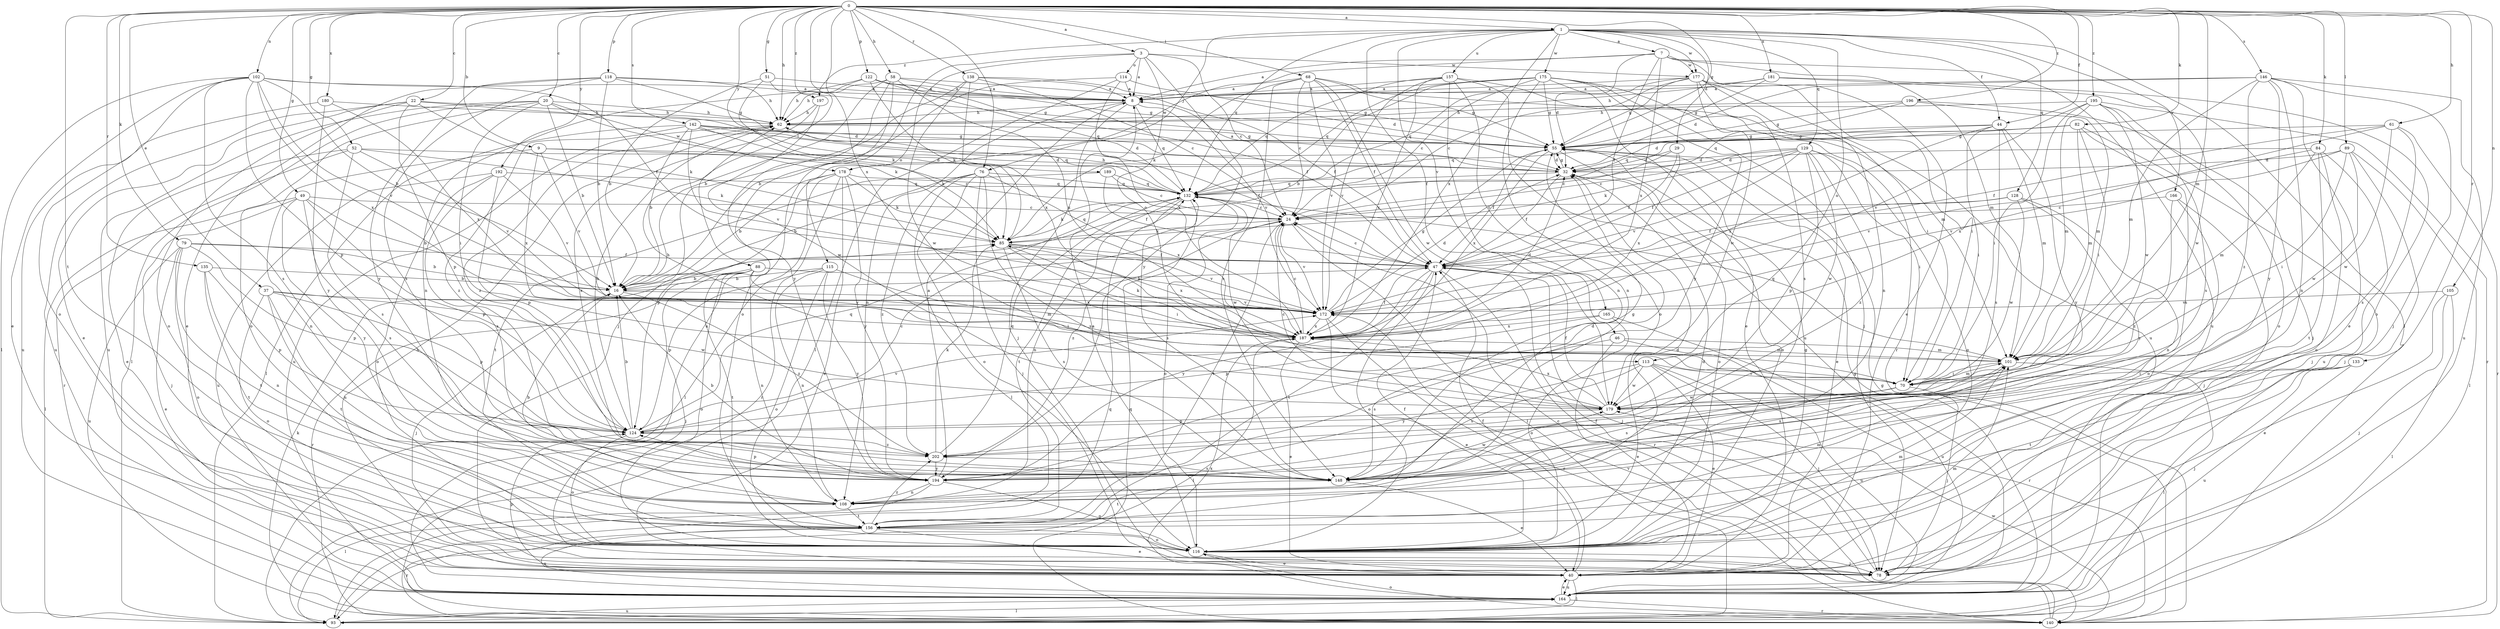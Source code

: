 strict digraph  {
0;
1;
3;
7;
8;
9;
16;
20;
22;
24;
29;
32;
37;
40;
44;
46;
47;
49;
51;
52;
55;
58;
61;
62;
68;
70;
76;
78;
79;
82;
84;
85;
88;
89;
93;
101;
102;
105;
108;
113;
114;
115;
116;
118;
122;
124;
128;
129;
132;
133;
135;
138;
140;
142;
146;
148;
156;
157;
164;
165;
166;
172;
175;
177;
178;
179;
180;
181;
187;
189;
192;
194;
195;
196;
197;
202;
0 -> 1  [label=a];
0 -> 3  [label=a];
0 -> 9  [label=b];
0 -> 20  [label=c];
0 -> 22  [label=c];
0 -> 37  [label=e];
0 -> 44  [label=f];
0 -> 49  [label=g];
0 -> 51  [label=g];
0 -> 52  [label=g];
0 -> 55  [label=g];
0 -> 58  [label=h];
0 -> 61  [label=h];
0 -> 62  [label=h];
0 -> 68  [label=i];
0 -> 76  [label=j];
0 -> 79  [label=k];
0 -> 82  [label=k];
0 -> 84  [label=k];
0 -> 88  [label=l];
0 -> 89  [label=l];
0 -> 101  [label=m];
0 -> 102  [label=n];
0 -> 105  [label=n];
0 -> 118  [label=p];
0 -> 122  [label=p];
0 -> 133  [label=r];
0 -> 135  [label=r];
0 -> 138  [label=r];
0 -> 142  [label=s];
0 -> 146  [label=s];
0 -> 156  [label=t];
0 -> 180  [label=x];
0 -> 181  [label=x];
0 -> 187  [label=x];
0 -> 189  [label=y];
0 -> 192  [label=y];
0 -> 195  [label=z];
0 -> 196  [label=z];
0 -> 197  [label=z];
1 -> 7  [label=a];
1 -> 29  [label=d];
1 -> 44  [label=f];
1 -> 46  [label=f];
1 -> 76  [label=j];
1 -> 93  [label=l];
1 -> 113  [label=o];
1 -> 128  [label=q];
1 -> 129  [label=q];
1 -> 132  [label=q];
1 -> 157  [label=u];
1 -> 165  [label=v];
1 -> 166  [label=v];
1 -> 175  [label=w];
1 -> 177  [label=w];
1 -> 187  [label=x];
1 -> 197  [label=z];
3 -> 8  [label=a];
3 -> 24  [label=c];
3 -> 113  [label=o];
3 -> 114  [label=o];
3 -> 115  [label=o];
3 -> 164  [label=u];
3 -> 177  [label=w];
3 -> 194  [label=y];
7 -> 8  [label=a];
7 -> 32  [label=d];
7 -> 40  [label=e];
7 -> 47  [label=f];
7 -> 101  [label=m];
7 -> 164  [label=u];
7 -> 177  [label=w];
7 -> 178  [label=w];
7 -> 187  [label=x];
8 -> 62  [label=h];
8 -> 78  [label=j];
8 -> 108  [label=n];
8 -> 132  [label=q];
8 -> 172  [label=v];
9 -> 24  [label=c];
9 -> 32  [label=d];
9 -> 108  [label=n];
9 -> 172  [label=v];
9 -> 187  [label=x];
16 -> 78  [label=j];
16 -> 172  [label=v];
16 -> 202  [label=z];
20 -> 16  [label=b];
20 -> 62  [label=h];
20 -> 70  [label=i];
20 -> 85  [label=k];
20 -> 93  [label=l];
20 -> 116  [label=o];
20 -> 164  [label=u];
20 -> 178  [label=w];
22 -> 32  [label=d];
22 -> 40  [label=e];
22 -> 62  [label=h];
22 -> 85  [label=k];
22 -> 116  [label=o];
22 -> 124  [label=p];
22 -> 164  [label=u];
24 -> 85  [label=k];
24 -> 93  [label=l];
24 -> 156  [label=t];
24 -> 172  [label=v];
24 -> 202  [label=z];
29 -> 24  [label=c];
29 -> 32  [label=d];
29 -> 47  [label=f];
29 -> 187  [label=x];
32 -> 8  [label=a];
32 -> 47  [label=f];
32 -> 55  [label=g];
32 -> 116  [label=o];
32 -> 132  [label=q];
37 -> 108  [label=n];
37 -> 116  [label=o];
37 -> 124  [label=p];
37 -> 156  [label=t];
37 -> 172  [label=v];
37 -> 179  [label=w];
40 -> 47  [label=f];
40 -> 93  [label=l];
40 -> 101  [label=m];
40 -> 124  [label=p];
40 -> 164  [label=u];
44 -> 55  [label=g];
44 -> 70  [label=i];
44 -> 101  [label=m];
44 -> 132  [label=q];
44 -> 148  [label=s];
44 -> 187  [label=x];
44 -> 194  [label=y];
46 -> 40  [label=e];
46 -> 101  [label=m];
46 -> 140  [label=r];
46 -> 148  [label=s];
47 -> 16  [label=b];
47 -> 24  [label=c];
47 -> 78  [label=j];
47 -> 116  [label=o];
47 -> 140  [label=r];
47 -> 156  [label=t];
47 -> 194  [label=y];
49 -> 16  [label=b];
49 -> 24  [label=c];
49 -> 78  [label=j];
49 -> 93  [label=l];
49 -> 124  [label=p];
49 -> 148  [label=s];
49 -> 194  [label=y];
51 -> 8  [label=a];
51 -> 16  [label=b];
51 -> 55  [label=g];
51 -> 85  [label=k];
52 -> 32  [label=d];
52 -> 40  [label=e];
52 -> 85  [label=k];
52 -> 140  [label=r];
52 -> 148  [label=s];
52 -> 172  [label=v];
55 -> 32  [label=d];
55 -> 40  [label=e];
55 -> 47  [label=f];
55 -> 116  [label=o];
55 -> 187  [label=x];
58 -> 8  [label=a];
58 -> 16  [label=b];
58 -> 47  [label=f];
58 -> 62  [label=h];
58 -> 116  [label=o];
58 -> 187  [label=x];
58 -> 194  [label=y];
61 -> 47  [label=f];
61 -> 55  [label=g];
61 -> 140  [label=r];
61 -> 148  [label=s];
61 -> 179  [label=w];
61 -> 187  [label=x];
62 -> 55  [label=g];
62 -> 164  [label=u];
62 -> 202  [label=z];
68 -> 8  [label=a];
68 -> 24  [label=c];
68 -> 47  [label=f];
68 -> 55  [label=g];
68 -> 85  [label=k];
68 -> 101  [label=m];
68 -> 148  [label=s];
68 -> 172  [label=v];
68 -> 179  [label=w];
70 -> 62  [label=h];
70 -> 78  [label=j];
70 -> 101  [label=m];
70 -> 148  [label=s];
70 -> 179  [label=w];
76 -> 16  [label=b];
76 -> 78  [label=j];
76 -> 93  [label=l];
76 -> 116  [label=o];
76 -> 132  [label=q];
76 -> 148  [label=s];
76 -> 187  [label=x];
76 -> 202  [label=z];
78 -> 47  [label=f];
78 -> 62  [label=h];
79 -> 16  [label=b];
79 -> 40  [label=e];
79 -> 47  [label=f];
79 -> 116  [label=o];
79 -> 124  [label=p];
79 -> 156  [label=t];
79 -> 164  [label=u];
82 -> 32  [label=d];
82 -> 55  [label=g];
82 -> 70  [label=i];
82 -> 101  [label=m];
82 -> 132  [label=q];
82 -> 148  [label=s];
82 -> 164  [label=u];
84 -> 32  [label=d];
84 -> 78  [label=j];
84 -> 101  [label=m];
84 -> 116  [label=o];
84 -> 156  [label=t];
84 -> 172  [label=v];
85 -> 47  [label=f];
85 -> 70  [label=i];
85 -> 132  [label=q];
85 -> 148  [label=s];
85 -> 172  [label=v];
85 -> 187  [label=x];
88 -> 16  [label=b];
88 -> 78  [label=j];
88 -> 101  [label=m];
88 -> 108  [label=n];
88 -> 116  [label=o];
88 -> 140  [label=r];
88 -> 156  [label=t];
88 -> 187  [label=x];
89 -> 32  [label=d];
89 -> 70  [label=i];
89 -> 78  [label=j];
89 -> 93  [label=l];
89 -> 172  [label=v];
89 -> 179  [label=w];
93 -> 132  [label=q];
93 -> 164  [label=u];
101 -> 70  [label=i];
101 -> 93  [label=l];
101 -> 132  [label=q];
101 -> 148  [label=s];
102 -> 8  [label=a];
102 -> 16  [label=b];
102 -> 40  [label=e];
102 -> 47  [label=f];
102 -> 93  [label=l];
102 -> 116  [label=o];
102 -> 124  [label=p];
102 -> 148  [label=s];
102 -> 172  [label=v];
102 -> 187  [label=x];
105 -> 40  [label=e];
105 -> 78  [label=j];
105 -> 93  [label=l];
105 -> 172  [label=v];
108 -> 16  [label=b];
108 -> 156  [label=t];
113 -> 40  [label=e];
113 -> 70  [label=i];
113 -> 78  [label=j];
113 -> 148  [label=s];
113 -> 164  [label=u];
113 -> 179  [label=w];
113 -> 194  [label=y];
114 -> 8  [label=a];
114 -> 16  [label=b];
114 -> 32  [label=d];
114 -> 93  [label=l];
114 -> 187  [label=x];
115 -> 16  [label=b];
115 -> 70  [label=i];
115 -> 108  [label=n];
115 -> 116  [label=o];
115 -> 124  [label=p];
115 -> 194  [label=y];
116 -> 8  [label=a];
116 -> 32  [label=d];
116 -> 40  [label=e];
116 -> 47  [label=f];
116 -> 55  [label=g];
116 -> 78  [label=j];
116 -> 101  [label=m];
118 -> 8  [label=a];
118 -> 16  [label=b];
118 -> 40  [label=e];
118 -> 55  [label=g];
118 -> 62  [label=h];
118 -> 148  [label=s];
118 -> 194  [label=y];
122 -> 8  [label=a];
122 -> 47  [label=f];
122 -> 55  [label=g];
122 -> 62  [label=h];
122 -> 85  [label=k];
122 -> 108  [label=n];
122 -> 132  [label=q];
124 -> 16  [label=b];
124 -> 24  [label=c];
124 -> 62  [label=h];
124 -> 116  [label=o];
124 -> 132  [label=q];
124 -> 172  [label=v];
124 -> 202  [label=z];
128 -> 24  [label=c];
128 -> 47  [label=f];
128 -> 108  [label=n];
128 -> 179  [label=w];
128 -> 194  [label=y];
129 -> 24  [label=c];
129 -> 32  [label=d];
129 -> 47  [label=f];
129 -> 70  [label=i];
129 -> 85  [label=k];
129 -> 116  [label=o];
129 -> 124  [label=p];
129 -> 172  [label=v];
129 -> 179  [label=w];
129 -> 202  [label=z];
132 -> 24  [label=c];
132 -> 62  [label=h];
132 -> 85  [label=k];
132 -> 108  [label=n];
132 -> 116  [label=o];
132 -> 148  [label=s];
132 -> 156  [label=t];
132 -> 179  [label=w];
133 -> 70  [label=i];
133 -> 78  [label=j];
133 -> 156  [label=t];
133 -> 164  [label=u];
135 -> 16  [label=b];
135 -> 108  [label=n];
135 -> 124  [label=p];
135 -> 156  [label=t];
138 -> 8  [label=a];
138 -> 24  [label=c];
138 -> 55  [label=g];
138 -> 78  [label=j];
138 -> 179  [label=w];
138 -> 187  [label=x];
140 -> 24  [label=c];
140 -> 55  [label=g];
140 -> 85  [label=k];
140 -> 116  [label=o];
140 -> 132  [label=q];
140 -> 172  [label=v];
140 -> 179  [label=w];
142 -> 16  [label=b];
142 -> 32  [label=d];
142 -> 47  [label=f];
142 -> 55  [label=g];
142 -> 85  [label=k];
142 -> 93  [label=l];
142 -> 132  [label=q];
142 -> 172  [label=v];
142 -> 202  [label=z];
146 -> 8  [label=a];
146 -> 32  [label=d];
146 -> 40  [label=e];
146 -> 78  [label=j];
146 -> 101  [label=m];
146 -> 108  [label=n];
146 -> 164  [label=u];
146 -> 194  [label=y];
146 -> 202  [label=z];
148 -> 40  [label=e];
148 -> 55  [label=g];
148 -> 156  [label=t];
148 -> 179  [label=w];
156 -> 32  [label=d];
156 -> 40  [label=e];
156 -> 101  [label=m];
156 -> 116  [label=o];
156 -> 140  [label=r];
156 -> 164  [label=u];
156 -> 202  [label=z];
157 -> 8  [label=a];
157 -> 70  [label=i];
157 -> 108  [label=n];
157 -> 116  [label=o];
157 -> 132  [label=q];
157 -> 164  [label=u];
157 -> 172  [label=v];
157 -> 187  [label=x];
164 -> 40  [label=e];
164 -> 55  [label=g];
164 -> 93  [label=l];
164 -> 140  [label=r];
164 -> 187  [label=x];
165 -> 116  [label=o];
165 -> 124  [label=p];
165 -> 164  [label=u];
165 -> 187  [label=x];
166 -> 24  [label=c];
166 -> 78  [label=j];
166 -> 116  [label=o];
166 -> 202  [label=z];
172 -> 32  [label=d];
172 -> 40  [label=e];
172 -> 55  [label=g];
172 -> 140  [label=r];
172 -> 187  [label=x];
175 -> 8  [label=a];
175 -> 16  [label=b];
175 -> 24  [label=c];
175 -> 40  [label=e];
175 -> 55  [label=g];
175 -> 78  [label=j];
175 -> 108  [label=n];
175 -> 132  [label=q];
175 -> 140  [label=r];
175 -> 194  [label=y];
177 -> 8  [label=a];
177 -> 24  [label=c];
177 -> 55  [label=g];
177 -> 70  [label=i];
177 -> 108  [label=n];
177 -> 132  [label=q];
177 -> 148  [label=s];
177 -> 164  [label=u];
177 -> 179  [label=w];
178 -> 16  [label=b];
178 -> 40  [label=e];
178 -> 85  [label=k];
178 -> 93  [label=l];
178 -> 124  [label=p];
178 -> 132  [label=q];
178 -> 140  [label=r];
178 -> 194  [label=y];
179 -> 24  [label=c];
179 -> 47  [label=f];
179 -> 124  [label=p];
179 -> 187  [label=x];
180 -> 62  [label=h];
180 -> 164  [label=u];
180 -> 187  [label=x];
180 -> 194  [label=y];
181 -> 8  [label=a];
181 -> 55  [label=g];
181 -> 62  [label=h];
181 -> 116  [label=o];
181 -> 179  [label=w];
187 -> 24  [label=c];
187 -> 32  [label=d];
187 -> 40  [label=e];
187 -> 47  [label=f];
187 -> 85  [label=k];
187 -> 93  [label=l];
187 -> 101  [label=m];
189 -> 24  [label=c];
189 -> 47  [label=f];
189 -> 132  [label=q];
189 -> 156  [label=t];
192 -> 116  [label=o];
192 -> 124  [label=p];
192 -> 132  [label=q];
192 -> 148  [label=s];
192 -> 164  [label=u];
192 -> 172  [label=v];
194 -> 8  [label=a];
194 -> 16  [label=b];
194 -> 32  [label=d];
194 -> 93  [label=l];
194 -> 108  [label=n];
194 -> 116  [label=o];
194 -> 124  [label=p];
195 -> 62  [label=h];
195 -> 70  [label=i];
195 -> 101  [label=m];
195 -> 116  [label=o];
195 -> 140  [label=r];
195 -> 148  [label=s];
195 -> 172  [label=v];
195 -> 179  [label=w];
196 -> 55  [label=g];
196 -> 62  [label=h];
196 -> 78  [label=j];
196 -> 101  [label=m];
196 -> 132  [label=q];
197 -> 62  [label=h];
197 -> 148  [label=s];
197 -> 179  [label=w];
202 -> 85  [label=k];
202 -> 132  [label=q];
202 -> 148  [label=s];
202 -> 194  [label=y];
}
